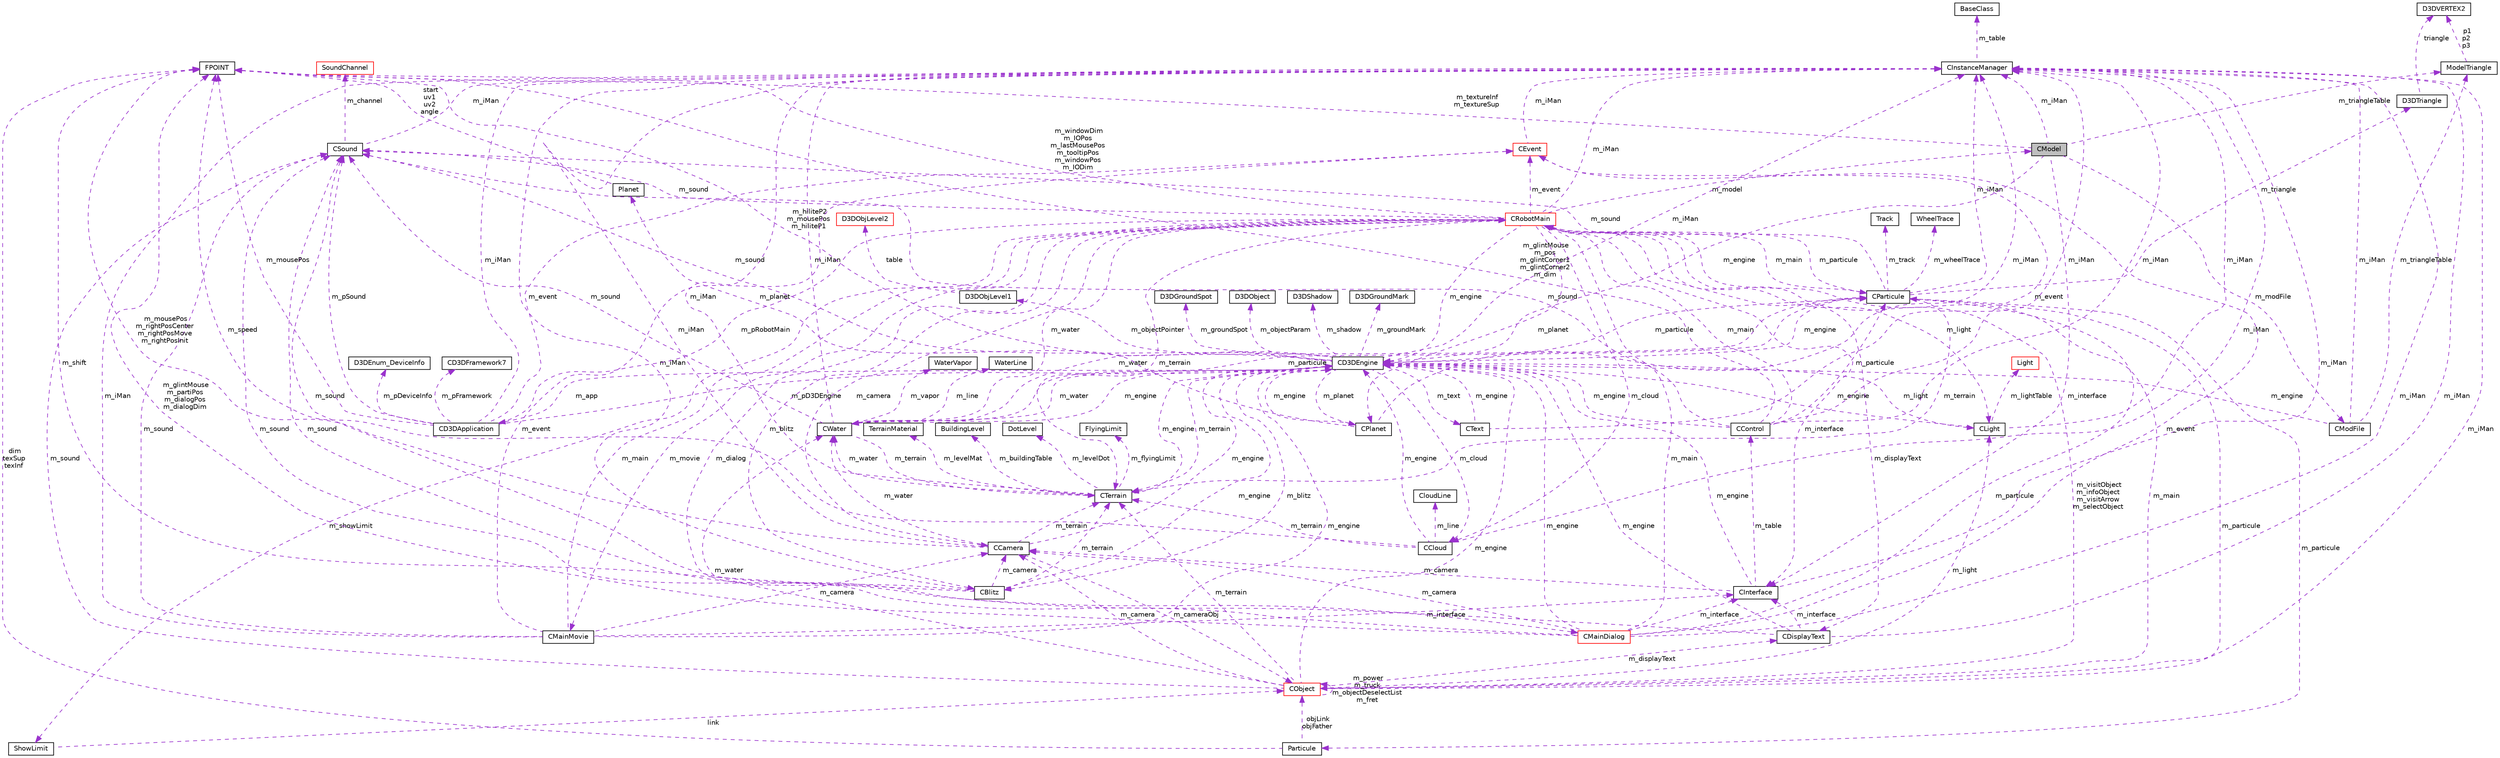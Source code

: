 digraph G
{
  edge [fontname="Helvetica",fontsize="10",labelfontname="Helvetica",labelfontsize="10"];
  node [fontname="Helvetica",fontsize="10",shape=record];
  Node1 [label="CModel",height=0.2,width=0.4,color="black", fillcolor="grey75", style="filled" fontcolor="black"];
  Node2 -> Node1 [dir="back",color="darkorchid3",fontsize="10",style="dashed",label=" m_modFile" ,fontname="Helvetica"];
  Node2 [label="CModFile",height=0.2,width=0.4,color="black", fillcolor="white", style="filled",URL="$class_c_mod_file.html"];
  Node3 -> Node2 [dir="back",color="darkorchid3",fontsize="10",style="dashed",label=" m_iMan" ,fontname="Helvetica"];
  Node3 [label="CInstanceManager",height=0.2,width=0.4,color="black", fillcolor="white", style="filled",URL="$class_c_instance_manager.html"];
  Node4 -> Node3 [dir="back",color="darkorchid3",fontsize="10",style="dashed",label=" m_table" ,fontname="Helvetica"];
  Node4 [label="BaseClass",height=0.2,width=0.4,color="black", fillcolor="white", style="filled",URL="$struct_base_class.html"];
  Node5 -> Node2 [dir="back",color="darkorchid3",fontsize="10",style="dashed",label=" m_triangleTable" ,fontname="Helvetica"];
  Node5 [label="ModelTriangle",height=0.2,width=0.4,color="black", fillcolor="white", style="filled",URL="$struct_model_triangle.html"];
  Node6 -> Node5 [dir="back",color="darkorchid3",fontsize="10",style="dashed",label=" p1\np2\np3" ,fontname="Helvetica"];
  Node6 [label="D3DVERTEX2",height=0.2,width=0.4,color="black", fillcolor="white", style="filled",URL="$struct_d3_d_v_e_r_t_e_x2.html"];
  Node7 -> Node2 [dir="back",color="darkorchid3",fontsize="10",style="dashed",label=" m_engine" ,fontname="Helvetica"];
  Node7 [label="CD3DEngine",height=0.2,width=0.4,color="black", fillcolor="white", style="filled",URL="$class_c_d3_d_engine.html"];
  Node8 -> Node7 [dir="back",color="darkorchid3",fontsize="10",style="dashed",label=" m_groundMark" ,fontname="Helvetica"];
  Node8 [label="D3DGroundMark",height=0.2,width=0.4,color="black", fillcolor="white", style="filled",URL="$struct_d3_d_ground_mark.html"];
  Node9 -> Node7 [dir="back",color="darkorchid3",fontsize="10",style="dashed",label=" m_particule" ,fontname="Helvetica"];
  Node9 [label="CParticule",height=0.2,width=0.4,color="black", fillcolor="white", style="filled",URL="$class_c_particule.html"];
  Node10 -> Node9 [dir="back",color="darkorchid3",fontsize="10",style="dashed",label=" m_water" ,fontname="Helvetica"];
  Node10 [label="CWater",height=0.2,width=0.4,color="black", fillcolor="white", style="filled",URL="$class_c_water.html"];
  Node9 -> Node10 [dir="back",color="darkorchid3",fontsize="10",style="dashed",label=" m_particule" ,fontname="Helvetica"];
  Node3 -> Node10 [dir="back",color="darkorchid3",fontsize="10",style="dashed",label=" m_iMan" ,fontname="Helvetica"];
  Node11 -> Node10 [dir="back",color="darkorchid3",fontsize="10",style="dashed",label=" m_terrain" ,fontname="Helvetica"];
  Node11 [label="CTerrain",height=0.2,width=0.4,color="black", fillcolor="white", style="filled",URL="$class_c_terrain.html"];
  Node12 -> Node11 [dir="back",color="darkorchid3",fontsize="10",style="dashed",label=" m_levelMat" ,fontname="Helvetica"];
  Node12 [label="TerrainMaterial",height=0.2,width=0.4,color="black", fillcolor="white", style="filled",URL="$struct_terrain_material.html"];
  Node10 -> Node11 [dir="back",color="darkorchid3",fontsize="10",style="dashed",label=" m_water" ,fontname="Helvetica"];
  Node13 -> Node11 [dir="back",color="darkorchid3",fontsize="10",style="dashed",label=" m_buildingTable" ,fontname="Helvetica"];
  Node13 [label="BuildingLevel",height=0.2,width=0.4,color="black", fillcolor="white", style="filled",URL="$struct_building_level.html"];
  Node3 -> Node11 [dir="back",color="darkorchid3",fontsize="10",style="dashed",label=" m_iMan" ,fontname="Helvetica"];
  Node14 -> Node11 [dir="back",color="darkorchid3",fontsize="10",style="dashed",label=" m_levelDot" ,fontname="Helvetica"];
  Node14 [label="DotLevel",height=0.2,width=0.4,color="black", fillcolor="white", style="filled",URL="$struct_dot_level.html"];
  Node7 -> Node11 [dir="back",color="darkorchid3",fontsize="10",style="dashed",label=" m_engine" ,fontname="Helvetica"];
  Node15 -> Node11 [dir="back",color="darkorchid3",fontsize="10",style="dashed",label=" m_flyingLimit" ,fontname="Helvetica"];
  Node15 [label="FlyingLimit",height=0.2,width=0.4,color="black", fillcolor="white", style="filled",URL="$struct_flying_limit.html"];
  Node16 -> Node10 [dir="back",color="darkorchid3",fontsize="10",style="dashed",label=" m_line" ,fontname="Helvetica"];
  Node16 [label="WaterLine",height=0.2,width=0.4,color="black", fillcolor="white", style="filled",URL="$struct_water_line.html"];
  Node17 -> Node10 [dir="back",color="darkorchid3",fontsize="10",style="dashed",label=" m_sound" ,fontname="Helvetica"];
  Node17 [label="CSound",height=0.2,width=0.4,color="black", fillcolor="white", style="filled",URL="$class_c_sound.html"];
  Node3 -> Node17 [dir="back",color="darkorchid3",fontsize="10",style="dashed",label=" m_iMan" ,fontname="Helvetica"];
  Node18 -> Node17 [dir="back",color="darkorchid3",fontsize="10",style="dashed",label=" m_channel" ,fontname="Helvetica"];
  Node18 [label="SoundChannel",height=0.2,width=0.4,color="red", fillcolor="white", style="filled",URL="$struct_sound_channel.html"];
  Node19 -> Node10 [dir="back",color="darkorchid3",fontsize="10",style="dashed",label=" m_vapor" ,fontname="Helvetica"];
  Node19 [label="WaterVapor",height=0.2,width=0.4,color="black", fillcolor="white", style="filled",URL="$struct_water_vapor.html"];
  Node7 -> Node10 [dir="back",color="darkorchid3",fontsize="10",style="dashed",label=" m_engine" ,fontname="Helvetica"];
  Node20 -> Node9 [dir="back",color="darkorchid3",fontsize="10",style="dashed",label=" m_main" ,fontname="Helvetica"];
  Node20 [label="CRobotMain",height=0.2,width=0.4,color="red", fillcolor="white", style="filled",URL="$class_c_robot_main.html"];
  Node9 -> Node20 [dir="back",color="darkorchid3",fontsize="10",style="dashed",label=" m_particule" ,fontname="Helvetica"];
  Node10 -> Node20 [dir="back",color="darkorchid3",fontsize="10",style="dashed",label=" m_water" ,fontname="Helvetica"];
  Node21 -> Node20 [dir="back",color="darkorchid3",fontsize="10",style="dashed",label=" m_showLimit" ,fontname="Helvetica"];
  Node21 [label="ShowLimit",height=0.2,width=0.4,color="black", fillcolor="white", style="filled",URL="$struct_show_limit.html"];
  Node22 -> Node21 [dir="back",color="darkorchid3",fontsize="10",style="dashed",label=" link" ,fontname="Helvetica"];
  Node22 [label="CObject",height=0.2,width=0.4,color="red", fillcolor="white", style="filled",URL="$class_c_object.html"];
  Node9 -> Node22 [dir="back",color="darkorchid3",fontsize="10",style="dashed",label=" m_particule" ,fontname="Helvetica"];
  Node10 -> Node22 [dir="back",color="darkorchid3",fontsize="10",style="dashed",label=" m_water" ,fontname="Helvetica"];
  Node23 -> Node22 [dir="back",color="darkorchid3",fontsize="10",style="dashed",label=" m_light" ,fontname="Helvetica"];
  Node23 [label="CLight",height=0.2,width=0.4,color="black", fillcolor="white", style="filled",URL="$class_c_light.html"];
  Node24 -> Node23 [dir="back",color="darkorchid3",fontsize="10",style="dashed",label=" m_lightTable" ,fontname="Helvetica"];
  Node24 [label="Light",height=0.2,width=0.4,color="red", fillcolor="white", style="filled",URL="$struct_light.html"];
  Node3 -> Node23 [dir="back",color="darkorchid3",fontsize="10",style="dashed",label=" m_iMan" ,fontname="Helvetica"];
  Node7 -> Node23 [dir="back",color="darkorchid3",fontsize="10",style="dashed",label=" m_engine" ,fontname="Helvetica"];
  Node25 -> Node22 [dir="back",color="darkorchid3",fontsize="10",style="dashed",label=" m_camera" ,fontname="Helvetica"];
  Node25 [label="CCamera",height=0.2,width=0.4,color="black", fillcolor="white", style="filled",URL="$class_c_camera.html"];
  Node10 -> Node25 [dir="back",color="darkorchid3",fontsize="10",style="dashed",label=" m_water" ,fontname="Helvetica"];
  Node3 -> Node25 [dir="back",color="darkorchid3",fontsize="10",style="dashed",label=" m_iMan" ,fontname="Helvetica"];
  Node11 -> Node25 [dir="back",color="darkorchid3",fontsize="10",style="dashed",label=" m_terrain" ,fontname="Helvetica"];
  Node26 -> Node25 [dir="back",color="darkorchid3",fontsize="10",style="dashed",label=" m_mousePos\nm_rightPosCenter\nm_rightPosMove\nm_rightPosInit" ,fontname="Helvetica"];
  Node26 [label="FPOINT",height=0.2,width=0.4,color="black", fillcolor="white", style="filled",URL="$struct_f_p_o_i_n_t.html"];
  Node22 -> Node25 [dir="back",color="darkorchid3",fontsize="10",style="dashed",label=" m_cameraObj" ,fontname="Helvetica"];
  Node7 -> Node25 [dir="back",color="darkorchid3",fontsize="10",style="dashed",label=" m_engine" ,fontname="Helvetica"];
  Node27 -> Node22 [dir="back",color="darkorchid3",fontsize="10",style="dashed",label=" m_displayText" ,fontname="Helvetica"];
  Node27 [label="CDisplayText",height=0.2,width=0.4,color="black", fillcolor="white", style="filled",URL="$class_c_display_text.html"];
  Node28 -> Node27 [dir="back",color="darkorchid3",fontsize="10",style="dashed",label=" m_interface" ,fontname="Helvetica"];
  Node28 [label="CInterface",height=0.2,width=0.4,color="black", fillcolor="white", style="filled",URL="$class_c_interface.html"];
  Node29 -> Node28 [dir="back",color="darkorchid3",fontsize="10",style="dashed",label=" m_table" ,fontname="Helvetica"];
  Node29 [label="CControl",height=0.2,width=0.4,color="black", fillcolor="white", style="filled",URL="$class_c_control.html"];
  Node9 -> Node29 [dir="back",color="darkorchid3",fontsize="10",style="dashed",label=" m_particule" ,fontname="Helvetica"];
  Node20 -> Node29 [dir="back",color="darkorchid3",fontsize="10",style="dashed",label=" m_main" ,fontname="Helvetica"];
  Node3 -> Node29 [dir="back",color="darkorchid3",fontsize="10",style="dashed",label=" m_iMan" ,fontname="Helvetica"];
  Node30 -> Node29 [dir="back",color="darkorchid3",fontsize="10",style="dashed",label=" m_event" ,fontname="Helvetica"];
  Node30 [label="CEvent",height=0.2,width=0.4,color="red", fillcolor="white", style="filled",URL="$class_c_event.html"];
  Node3 -> Node30 [dir="back",color="darkorchid3",fontsize="10",style="dashed",label=" m_iMan" ,fontname="Helvetica"];
  Node26 -> Node29 [dir="back",color="darkorchid3",fontsize="10",style="dashed",label=" m_glintMouse\nm_pos\nm_glintCorner1\nm_glintCorner2\nm_dim" ,fontname="Helvetica"];
  Node17 -> Node29 [dir="back",color="darkorchid3",fontsize="10",style="dashed",label=" m_sound" ,fontname="Helvetica"];
  Node7 -> Node29 [dir="back",color="darkorchid3",fontsize="10",style="dashed",label=" m_engine" ,fontname="Helvetica"];
  Node25 -> Node28 [dir="back",color="darkorchid3",fontsize="10",style="dashed",label=" m_camera" ,fontname="Helvetica"];
  Node3 -> Node28 [dir="back",color="darkorchid3",fontsize="10",style="dashed",label=" m_iMan" ,fontname="Helvetica"];
  Node7 -> Node28 [dir="back",color="darkorchid3",fontsize="10",style="dashed",label=" m_engine" ,fontname="Helvetica"];
  Node3 -> Node27 [dir="back",color="darkorchid3",fontsize="10",style="dashed",label=" m_iMan" ,fontname="Helvetica"];
  Node17 -> Node27 [dir="back",color="darkorchid3",fontsize="10",style="dashed",label=" m_sound" ,fontname="Helvetica"];
  Node7 -> Node27 [dir="back",color="darkorchid3",fontsize="10",style="dashed",label=" m_engine" ,fontname="Helvetica"];
  Node20 -> Node22 [dir="back",color="darkorchid3",fontsize="10",style="dashed",label=" m_main" ,fontname="Helvetica"];
  Node3 -> Node22 [dir="back",color="darkorchid3",fontsize="10",style="dashed",label=" m_iMan" ,fontname="Helvetica"];
  Node11 -> Node22 [dir="back",color="darkorchid3",fontsize="10",style="dashed",label=" m_terrain" ,fontname="Helvetica"];
  Node17 -> Node22 [dir="back",color="darkorchid3",fontsize="10",style="dashed",label=" m_sound" ,fontname="Helvetica"];
  Node22 -> Node22 [dir="back",color="darkorchid3",fontsize="10",style="dashed",label=" m_power\nm_truck\nm_objectDeselectList\nm_fret" ,fontname="Helvetica"];
  Node7 -> Node22 [dir="back",color="darkorchid3",fontsize="10",style="dashed",label=" m_engine" ,fontname="Helvetica"];
  Node23 -> Node20 [dir="back",color="darkorchid3",fontsize="10",style="dashed",label=" m_light" ,fontname="Helvetica"];
  Node31 -> Node20 [dir="back",color="darkorchid3",fontsize="10",style="dashed",label=" m_blitz" ,fontname="Helvetica"];
  Node31 [label="CBlitz",height=0.2,width=0.4,color="black", fillcolor="white", style="filled",URL="$class_c_blitz.html"];
  Node25 -> Node31 [dir="back",color="darkorchid3",fontsize="10",style="dashed",label=" m_camera" ,fontname="Helvetica"];
  Node3 -> Node31 [dir="back",color="darkorchid3",fontsize="10",style="dashed",label=" m_iMan" ,fontname="Helvetica"];
  Node11 -> Node31 [dir="back",color="darkorchid3",fontsize="10",style="dashed",label=" m_terrain" ,fontname="Helvetica"];
  Node26 -> Node31 [dir="back",color="darkorchid3",fontsize="10",style="dashed",label=" m_shift" ,fontname="Helvetica"];
  Node17 -> Node31 [dir="back",color="darkorchid3",fontsize="10",style="dashed",label=" m_sound" ,fontname="Helvetica"];
  Node7 -> Node31 [dir="back",color="darkorchid3",fontsize="10",style="dashed",label=" m_engine" ,fontname="Helvetica"];
  Node32 -> Node20 [dir="back",color="darkorchid3",fontsize="10",style="dashed",label=" m_cloud" ,fontname="Helvetica"];
  Node32 [label="CCloud",height=0.2,width=0.4,color="black", fillcolor="white", style="filled",URL="$class_c_cloud.html"];
  Node33 -> Node32 [dir="back",color="darkorchid3",fontsize="10",style="dashed",label=" m_line" ,fontname="Helvetica"];
  Node33 [label="CloudLine",height=0.2,width=0.4,color="black", fillcolor="white", style="filled",URL="$struct_cloud_line.html"];
  Node3 -> Node32 [dir="back",color="darkorchid3",fontsize="10",style="dashed",label=" m_iMan" ,fontname="Helvetica"];
  Node11 -> Node32 [dir="back",color="darkorchid3",fontsize="10",style="dashed",label=" m_terrain" ,fontname="Helvetica"];
  Node26 -> Node32 [dir="back",color="darkorchid3",fontsize="10",style="dashed",label=" m_speed" ,fontname="Helvetica"];
  Node7 -> Node32 [dir="back",color="darkorchid3",fontsize="10",style="dashed",label=" m_engine" ,fontname="Helvetica"];
  Node34 -> Node20 [dir="back",color="darkorchid3",fontsize="10",style="dashed",label=" m_dialog" ,fontname="Helvetica"];
  Node34 [label="CMainDialog",height=0.2,width=0.4,color="red", fillcolor="white", style="filled",URL="$class_c_main_dialog.html"];
  Node9 -> Node34 [dir="back",color="darkorchid3",fontsize="10",style="dashed",label=" m_particule" ,fontname="Helvetica"];
  Node25 -> Node34 [dir="back",color="darkorchid3",fontsize="10",style="dashed",label=" m_camera" ,fontname="Helvetica"];
  Node28 -> Node34 [dir="back",color="darkorchid3",fontsize="10",style="dashed",label=" m_interface" ,fontname="Helvetica"];
  Node20 -> Node34 [dir="back",color="darkorchid3",fontsize="10",style="dashed",label=" m_main" ,fontname="Helvetica"];
  Node3 -> Node34 [dir="back",color="darkorchid3",fontsize="10",style="dashed",label=" m_iMan" ,fontname="Helvetica"];
  Node30 -> Node34 [dir="back",color="darkorchid3",fontsize="10",style="dashed",label=" m_event" ,fontname="Helvetica"];
  Node26 -> Node34 [dir="back",color="darkorchid3",fontsize="10",style="dashed",label=" m_glintMouse\nm_partiPos\nm_dialogPos\nm_dialogDim" ,fontname="Helvetica"];
  Node17 -> Node34 [dir="back",color="darkorchid3",fontsize="10",style="dashed",label=" m_sound" ,fontname="Helvetica"];
  Node7 -> Node34 [dir="back",color="darkorchid3",fontsize="10",style="dashed",label=" m_engine" ,fontname="Helvetica"];
  Node25 -> Node20 [dir="back",color="darkorchid3",fontsize="10",style="dashed",label=" m_camera" ,fontname="Helvetica"];
  Node35 -> Node20 [dir="back",color="darkorchid3",fontsize="10",style="dashed",label=" m_movie" ,fontname="Helvetica"];
  Node35 [label="CMainMovie",height=0.2,width=0.4,color="black", fillcolor="white", style="filled",URL="$class_c_main_movie.html"];
  Node25 -> Node35 [dir="back",color="darkorchid3",fontsize="10",style="dashed",label=" m_camera" ,fontname="Helvetica"];
  Node20 -> Node35 [dir="back",color="darkorchid3",fontsize="10",style="dashed",label=" m_main" ,fontname="Helvetica"];
  Node28 -> Node35 [dir="back",color="darkorchid3",fontsize="10",style="dashed",label=" m_interface" ,fontname="Helvetica"];
  Node3 -> Node35 [dir="back",color="darkorchid3",fontsize="10",style="dashed",label=" m_iMan" ,fontname="Helvetica"];
  Node30 -> Node35 [dir="back",color="darkorchid3",fontsize="10",style="dashed",label=" m_event" ,fontname="Helvetica"];
  Node17 -> Node35 [dir="back",color="darkorchid3",fontsize="10",style="dashed",label=" m_sound" ,fontname="Helvetica"];
  Node7 -> Node35 [dir="back",color="darkorchid3",fontsize="10",style="dashed",label=" m_engine" ,fontname="Helvetica"];
  Node27 -> Node20 [dir="back",color="darkorchid3",fontsize="10",style="dashed",label=" m_displayText" ,fontname="Helvetica"];
  Node28 -> Node20 [dir="back",color="darkorchid3",fontsize="10",style="dashed",label=" m_interface" ,fontname="Helvetica"];
  Node1 -> Node20 [dir="back",color="darkorchid3",fontsize="10",style="dashed",label=" m_model" ,fontname="Helvetica"];
  Node3 -> Node20 [dir="back",color="darkorchid3",fontsize="10",style="dashed",label=" m_iMan" ,fontname="Helvetica"];
  Node30 -> Node20 [dir="back",color="darkorchid3",fontsize="10",style="dashed",label=" m_event" ,fontname="Helvetica"];
  Node11 -> Node20 [dir="back",color="darkorchid3",fontsize="10",style="dashed",label=" m_terrain" ,fontname="Helvetica"];
  Node26 -> Node20 [dir="back",color="darkorchid3",fontsize="10",style="dashed",label=" m_windowDim\nm_IOPos\nm_lastMousePos\nm_tooltipPos\nm_windowPos\nm_IODim" ,fontname="Helvetica"];
  Node17 -> Node20 [dir="back",color="darkorchid3",fontsize="10",style="dashed",label=" m_sound" ,fontname="Helvetica"];
  Node36 -> Node20 [dir="back",color="darkorchid3",fontsize="10",style="dashed",label=" m_planet" ,fontname="Helvetica"];
  Node36 [label="CPlanet",height=0.2,width=0.4,color="black", fillcolor="white", style="filled",URL="$class_c_planet.html"];
  Node37 -> Node36 [dir="back",color="darkorchid3",fontsize="10",style="dashed",label=" m_planet" ,fontname="Helvetica"];
  Node37 [label="Planet",height=0.2,width=0.4,color="black", fillcolor="white", style="filled",URL="$struct_planet.html"];
  Node26 -> Node37 [dir="back",color="darkorchid3",fontsize="10",style="dashed",label=" start\nuv1\nuv2\nangle" ,fontname="Helvetica"];
  Node3 -> Node36 [dir="back",color="darkorchid3",fontsize="10",style="dashed",label=" m_iMan" ,fontname="Helvetica"];
  Node7 -> Node36 [dir="back",color="darkorchid3",fontsize="10",style="dashed",label=" m_engine" ,fontname="Helvetica"];
  Node22 -> Node20 [dir="back",color="darkorchid3",fontsize="10",style="dashed",label=" m_visitObject\nm_infoObject\nm_visitArrow\nm_selectObject" ,fontname="Helvetica"];
  Node7 -> Node20 [dir="back",color="darkorchid3",fontsize="10",style="dashed",label=" m_engine" ,fontname="Helvetica"];
  Node3 -> Node9 [dir="back",color="darkorchid3",fontsize="10",style="dashed",label=" m_iMan" ,fontname="Helvetica"];
  Node38 -> Node9 [dir="back",color="darkorchid3",fontsize="10",style="dashed",label=" m_track" ,fontname="Helvetica"];
  Node38 [label="Track",height=0.2,width=0.4,color="black", fillcolor="white", style="filled",URL="$struct_track.html"];
  Node39 -> Node9 [dir="back",color="darkorchid3",fontsize="10",style="dashed",label=" m_particule" ,fontname="Helvetica"];
  Node39 [label="Particule",height=0.2,width=0.4,color="black", fillcolor="white", style="filled",URL="$struct_particule.html"];
  Node26 -> Node39 [dir="back",color="darkorchid3",fontsize="10",style="dashed",label=" dim\ntexSup\ntexInf" ,fontname="Helvetica"];
  Node22 -> Node39 [dir="back",color="darkorchid3",fontsize="10",style="dashed",label=" objLink\nobjFather" ,fontname="Helvetica"];
  Node11 -> Node9 [dir="back",color="darkorchid3",fontsize="10",style="dashed",label=" m_terrain" ,fontname="Helvetica"];
  Node17 -> Node9 [dir="back",color="darkorchid3",fontsize="10",style="dashed",label=" m_sound" ,fontname="Helvetica"];
  Node40 -> Node9 [dir="back",color="darkorchid3",fontsize="10",style="dashed",label=" m_triangle" ,fontname="Helvetica"];
  Node40 [label="D3DTriangle",height=0.2,width=0.4,color="black", fillcolor="white", style="filled",URL="$struct_d3_d_triangle.html"];
  Node6 -> Node40 [dir="back",color="darkorchid3",fontsize="10",style="dashed",label=" triangle" ,fontname="Helvetica"];
  Node7 -> Node9 [dir="back",color="darkorchid3",fontsize="10",style="dashed",label=" m_engine" ,fontname="Helvetica"];
  Node41 -> Node9 [dir="back",color="darkorchid3",fontsize="10",style="dashed",label=" m_wheelTrace" ,fontname="Helvetica"];
  Node41 [label="WheelTrace",height=0.2,width=0.4,color="black", fillcolor="white", style="filled",URL="$struct_wheel_trace.html"];
  Node10 -> Node7 [dir="back",color="darkorchid3",fontsize="10",style="dashed",label=" m_water" ,fontname="Helvetica"];
  Node31 -> Node7 [dir="back",color="darkorchid3",fontsize="10",style="dashed",label=" m_blitz" ,fontname="Helvetica"];
  Node23 -> Node7 [dir="back",color="darkorchid3",fontsize="10",style="dashed",label=" m_light" ,fontname="Helvetica"];
  Node42 -> Node7 [dir="back",color="darkorchid3",fontsize="10",style="dashed",label=" m_objectPointer" ,fontname="Helvetica"];
  Node42 [label="D3DObjLevel1",height=0.2,width=0.4,color="black", fillcolor="white", style="filled",URL="$struct_d3_d_obj_level1.html"];
  Node43 -> Node42 [dir="back",color="darkorchid3",fontsize="10",style="dashed",label=" table" ,fontname="Helvetica"];
  Node43 [label="D3DObjLevel2",height=0.2,width=0.4,color="red", fillcolor="white", style="filled",URL="$struct_d3_d_obj_level2.html"];
  Node32 -> Node7 [dir="back",color="darkorchid3",fontsize="10",style="dashed",label=" m_cloud" ,fontname="Helvetica"];
  Node44 -> Node7 [dir="back",color="darkorchid3",fontsize="10",style="dashed",label=" m_groundSpot" ,fontname="Helvetica"];
  Node44 [label="D3DGroundSpot",height=0.2,width=0.4,color="black", fillcolor="white", style="filled",URL="$struct_d3_d_ground_spot.html"];
  Node3 -> Node7 [dir="back",color="darkorchid3",fontsize="10",style="dashed",label=" m_iMan" ,fontname="Helvetica"];
  Node11 -> Node7 [dir="back",color="darkorchid3",fontsize="10",style="dashed",label=" m_terrain" ,fontname="Helvetica"];
  Node45 -> Node7 [dir="back",color="darkorchid3",fontsize="10",style="dashed",label=" m_app" ,fontname="Helvetica"];
  Node45 [label="CD3DApplication",height=0.2,width=0.4,color="black", fillcolor="white", style="filled",URL="$class_c_d3_d_application.html"];
  Node46 -> Node45 [dir="back",color="darkorchid3",fontsize="10",style="dashed",label=" m_pFramework" ,fontname="Helvetica"];
  Node46 [label="CD3DFramework7",height=0.2,width=0.4,color="black", fillcolor="white", style="filled",URL="$class_c_d3_d_framework7.html"];
  Node20 -> Node45 [dir="back",color="darkorchid3",fontsize="10",style="dashed",label=" m_pRobotMain" ,fontname="Helvetica"];
  Node3 -> Node45 [dir="back",color="darkorchid3",fontsize="10",style="dashed",label=" m_iMan" ,fontname="Helvetica"];
  Node30 -> Node45 [dir="back",color="darkorchid3",fontsize="10",style="dashed",label=" m_event" ,fontname="Helvetica"];
  Node26 -> Node45 [dir="back",color="darkorchid3",fontsize="10",style="dashed",label=" m_mousePos" ,fontname="Helvetica"];
  Node17 -> Node45 [dir="back",color="darkorchid3",fontsize="10",style="dashed",label=" m_pSound" ,fontname="Helvetica"];
  Node47 -> Node45 [dir="back",color="darkorchid3",fontsize="10",style="dashed",label=" m_pDeviceInfo" ,fontname="Helvetica"];
  Node47 [label="D3DEnum_DeviceInfo",height=0.2,width=0.4,color="black", fillcolor="white", style="filled",URL="$struct_d3_d_enum___device_info.html"];
  Node7 -> Node45 [dir="back",color="darkorchid3",fontsize="10",style="dashed",label=" m_pD3DEngine" ,fontname="Helvetica"];
  Node26 -> Node7 [dir="back",color="darkorchid3",fontsize="10",style="dashed",label=" m_hiliteP2\nm_mousePos\nm_hiliteP1" ,fontname="Helvetica"];
  Node48 -> Node7 [dir="back",color="darkorchid3",fontsize="10",style="dashed",label=" m_objectParam" ,fontname="Helvetica"];
  Node48 [label="D3DObject",height=0.2,width=0.4,color="black", fillcolor="white", style="filled",URL="$struct_d3_d_object.html"];
  Node17 -> Node7 [dir="back",color="darkorchid3",fontsize="10",style="dashed",label=" m_sound" ,fontname="Helvetica"];
  Node36 -> Node7 [dir="back",color="darkorchid3",fontsize="10",style="dashed",label=" m_planet" ,fontname="Helvetica"];
  Node49 -> Node7 [dir="back",color="darkorchid3",fontsize="10",style="dashed",label=" m_text" ,fontname="Helvetica"];
  Node49 [label="CText",height=0.2,width=0.4,color="black", fillcolor="white", style="filled",URL="$class_c_text.html"];
  Node3 -> Node49 [dir="back",color="darkorchid3",fontsize="10",style="dashed",label=" m_iMan" ,fontname="Helvetica"];
  Node7 -> Node49 [dir="back",color="darkorchid3",fontsize="10",style="dashed",label=" m_engine" ,fontname="Helvetica"];
  Node50 -> Node7 [dir="back",color="darkorchid3",fontsize="10",style="dashed",label=" m_shadow" ,fontname="Helvetica"];
  Node50 [label="D3DShadow",height=0.2,width=0.4,color="black", fillcolor="white", style="filled",URL="$struct_d3_d_shadow.html"];
  Node28 -> Node1 [dir="back",color="darkorchid3",fontsize="10",style="dashed",label=" m_interface" ,fontname="Helvetica"];
  Node3 -> Node1 [dir="back",color="darkorchid3",fontsize="10",style="dashed",label=" m_iMan" ,fontname="Helvetica"];
  Node26 -> Node1 [dir="back",color="darkorchid3",fontsize="10",style="dashed",label=" m_textureInf\nm_textureSup" ,fontname="Helvetica"];
  Node5 -> Node1 [dir="back",color="darkorchid3",fontsize="10",style="dashed",label=" m_triangleTable" ,fontname="Helvetica"];
  Node7 -> Node1 [dir="back",color="darkorchid3",fontsize="10",style="dashed",label=" m_engine" ,fontname="Helvetica"];
}
